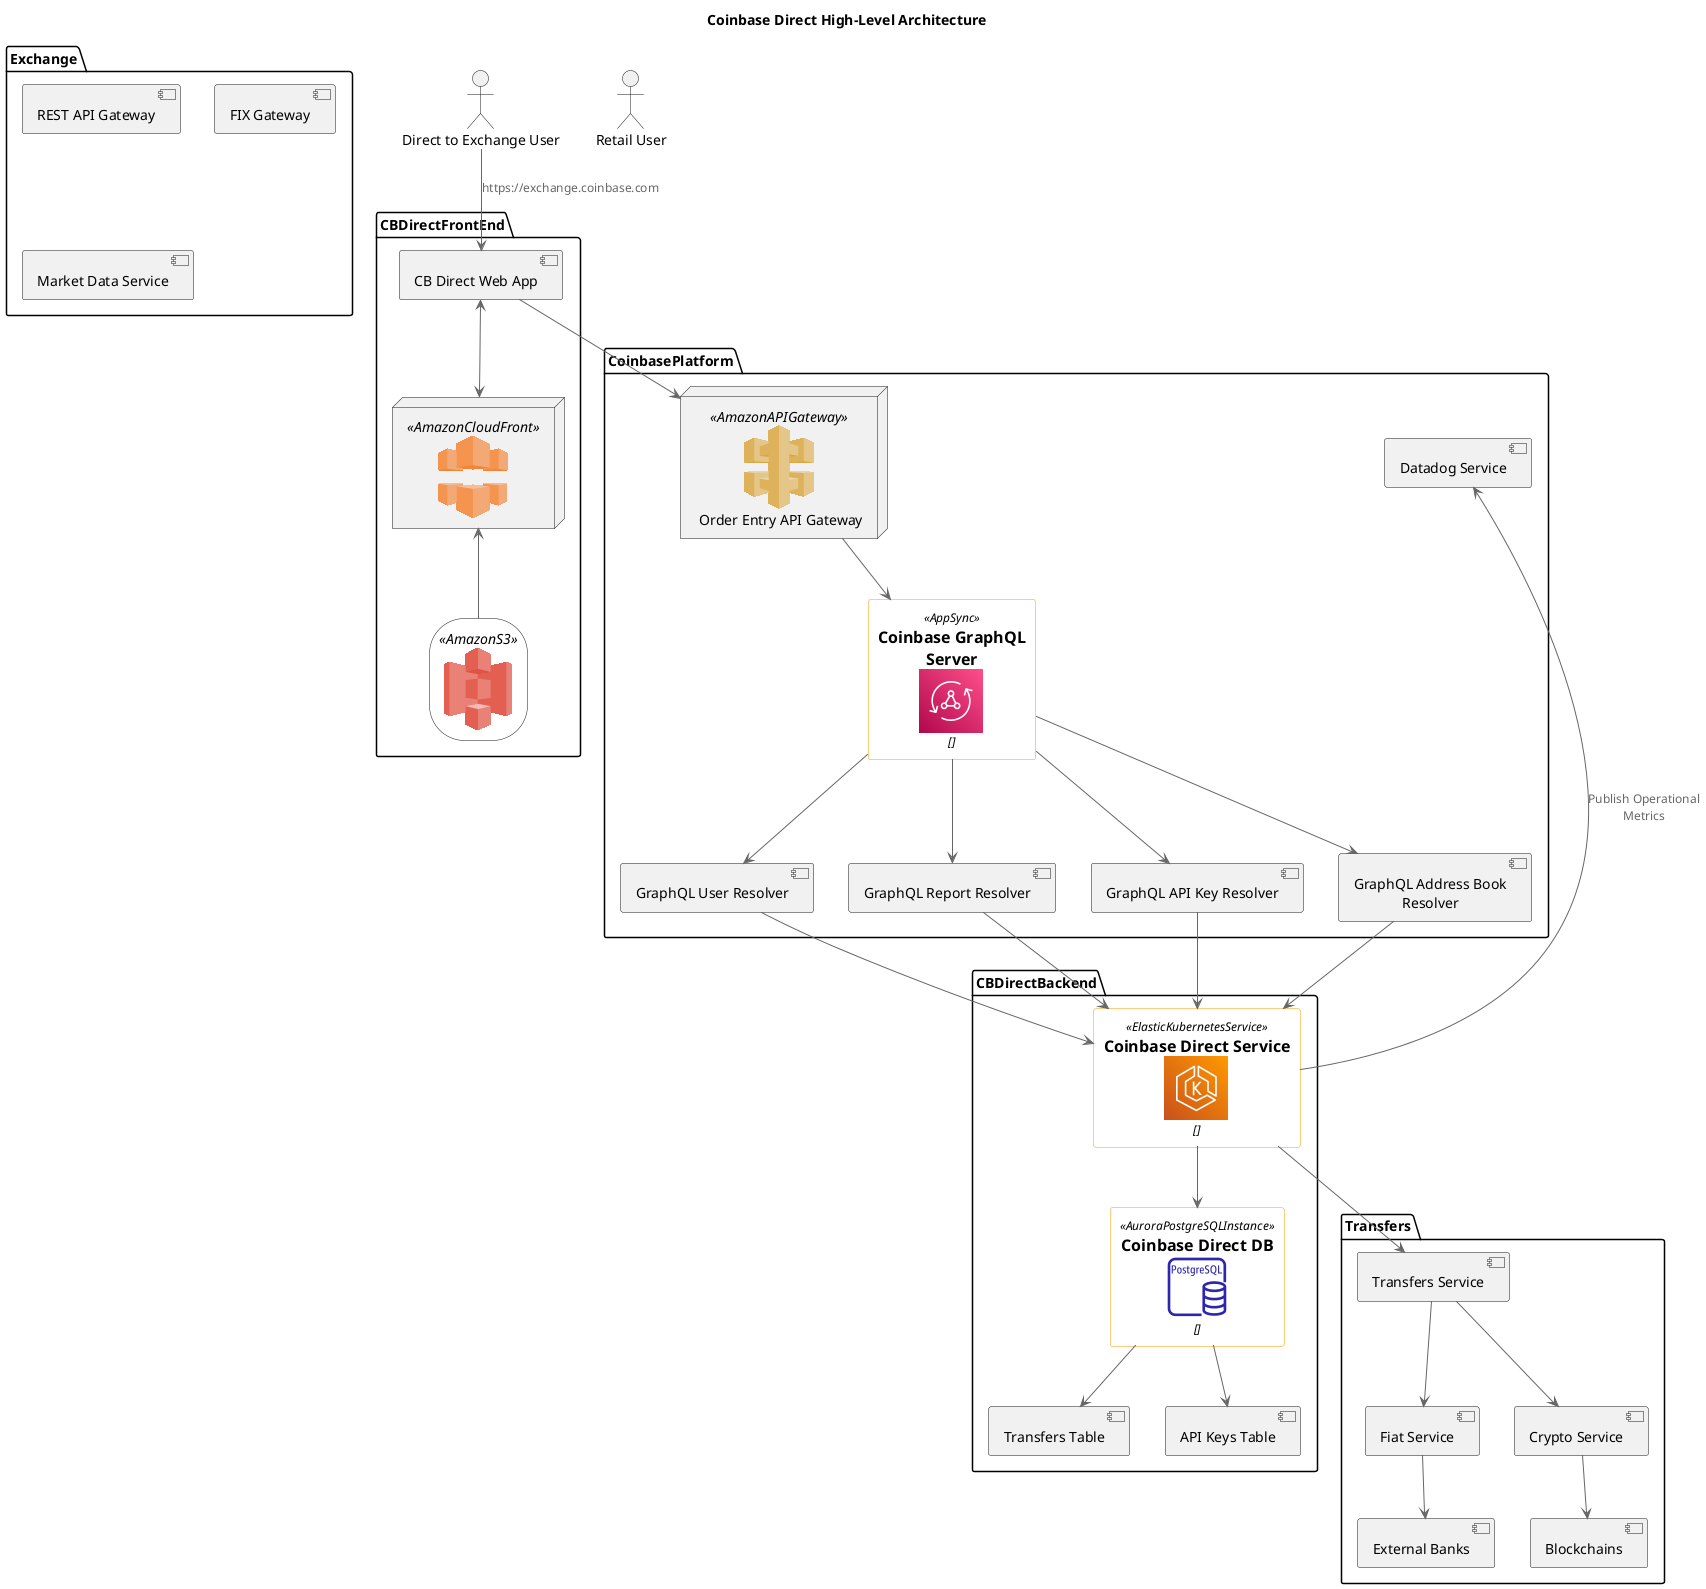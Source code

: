 @startuml Coinbase Direct High-Level System Design
!include <aws/common>
!include <aws/Storage/AmazonS3/AmazonS3>
!include <aws/Storage/AmazonS3/bucket/bucket>
!include <aws/NetworkingContentDelivery/AmazonCloudFront/AmazonCloudFront>
!include <aws/ApplicationServices/AmazonAPIGateway/AmazonAPIGateway>
!include <awslib14/AWSCommon>
!include <awslib14/ApplicationIntegration/AppSync>
!include <awslib14/Containers/ElasticKubernetesService>
!include <awslib14/Database/AuroraPostgreSQLInstance>

title Coinbase Direct High-Level Architecture
actor "Direct to Exchange User" as DTEUser
actor "Retail User" as RUser
top to bottom direction

package CBDirectFrontEnd {
    AMAZONS3(s3)
    AMAZONCLOUDFRONT(cf)

    DTEUser --> [CB Direct Web App] : https://exchange.coinbase.com
    [CB Direct Web App] <--> cf
    cf <-- s3
}

package CoinbasePlatform {
    AMAZONAPIGATEWAY(OrderEntryAPIGateway, "Order Entry API Gateway")
    AppSync(CoinbaseGraphQL, "Coinbase GraphQL Server", "")

    [CB Direct Web App] --> OrderEntryAPIGateway
    OrderEntryAPIGateway --> CoinbaseGraphQL
    CoinbaseGraphQL --> [GraphQL User Resolver]
    CoinbaseGraphQL --> [GraphQL Report Resolver]
    CoinbaseGraphQL --> [GraphQL API Key Resolver]
    CoinbaseGraphQL --> [GraphQL Address Book Resolver] 

    [Datadog Service]
}

package CBDirectBackend {
    ElasticKubernetesService(cbd_k8s, "Coinbase Direct Service", "")
    [GraphQL User Resolver] --> cbd_k8s
    [GraphQL Report Resolver] --> cbd_k8s
    [GraphQL API Key Resolver] --> cbd_k8s
    [GraphQL Address Book Resolver] --> cbd_k8s

    AuroraPostgreSQLInstance(cbd_db, "Coinbase Direct DB", "")

    cbd_k8s --> cbd_db
    cbd_k8s --> [Datadog Service] : Publish Operational Metrics
    cbd_db --> [Transfers Table]
    cbd_db --> [API Keys Table] 
}

package Transfers {
    cbd_k8s --> [Transfers Service]
    [Transfers Service] --> [Fiat Service]
    [Fiat Service] --> [External Banks]
    [Transfers Service] --> [Crypto Service]
    [Crypto Service] --> [Blockchains]
}

package Exchange {
    [REST API Gateway]
    [FIX Gateway]
    [Market Data Service]

}

@enduml